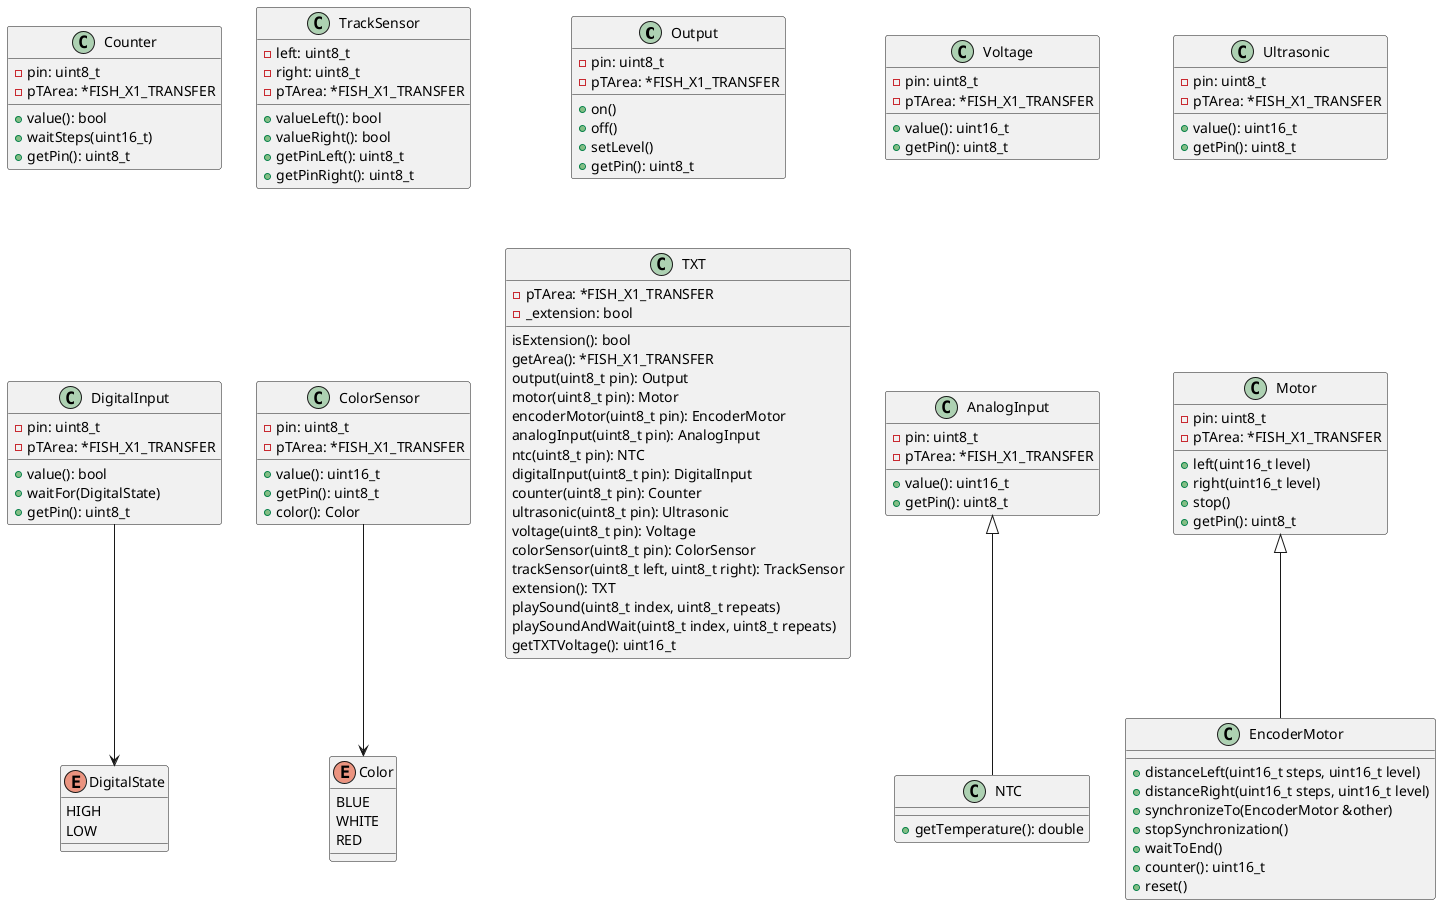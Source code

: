 @startuml low-level-api
class Output {
    -pin: uint8_t
    -pTArea: *FISH_X1_TRANSFER

    +on()
    +off()
    +setLevel()
    +getPin(): uint8_t
}

class DigitalInput {
    -pin: uint8_t
    -pTArea: *FISH_X1_TRANSFER

    +value(): bool
    +waitFor(DigitalState)
    +getPin(): uint8_t
}

class Counter {
    -pin: uint8_t
    -pTArea: *FISH_X1_TRANSFER

    +value(): bool
    +waitSteps(uint16_t)
    +getPin(): uint8_t
}

class AnalogInput {
    -pin: uint8_t
    -pTArea: *FISH_X1_TRANSFER

    +value(): uint16_t
    +getPin(): uint8_t
}

class NTC {
    +getTemperature(): double
}

class Ultrasonic {
    -pin: uint8_t
    -pTArea: *FISH_X1_TRANSFER

    +value(): uint16_t
    +getPin(): uint8_t
}

class ColorSensor {
    -pin: uint8_t
    -pTArea: *FISH_X1_TRANSFER

    +value(): uint16_t
    +getPin(): uint8_t
    +color(): Color
}

class Voltage {
    -pin: uint8_t
    -pTArea: *FISH_X1_TRANSFER

    +value(): uint16_t
    +getPin(): uint8_t
}

class TrackSensor {
    -left: uint8_t
    -right: uint8_t
    -pTArea: *FISH_X1_TRANSFER

    +valueLeft(): bool
    +valueRight(): bool
    +getPinLeft(): uint8_t
    +getPinRight(): uint8_t
}

class Motor {
    -pin: uint8_t
    -pTArea: *FISH_X1_TRANSFER

    +left(uint16_t level)
    +right(uint16_t level)
    +stop()
    +getPin(): uint8_t
}

class EncoderMotor {
    +distanceLeft(uint16_t steps, uint16_t level)
    +distanceRight(uint16_t steps, uint16_t level)
    +synchronizeTo(EncoderMotor &other)
    +stopSynchronization()
    +waitToEnd()
    +counter(): uint16_t
    +reset()
}

class TXT {
    -pTArea: *FISH_X1_TRANSFER
    -_extension: bool

    isExtension(): bool
    getArea(): *FISH_X1_TRANSFER
    output(uint8_t pin): Output
    motor(uint8_t pin): Motor
    encoderMotor(uint8_t pin): EncoderMotor
    analogInput(uint8_t pin): AnalogInput
    ntc(uint8_t pin): NTC
    digitalInput(uint8_t pin): DigitalInput
    counter(uint8_t pin): Counter
    ultrasonic(uint8_t pin): Ultrasonic
    voltage(uint8_t pin): Voltage
    colorSensor(uint8_t pin): ColorSensor
    trackSensor(uint8_t left, uint8_t right): TrackSensor
    extension(): TXT
    playSound(uint8_t index, uint8_t repeats)
    playSoundAndWait(uint8_t index, uint8_t repeats)
    getTXTVoltage(): uint16_t
}

enum Color {
    BLUE
    WHITE
    RED
}

enum DigitalState {
    HIGH
    LOW
}

AnalogInput <|-- NTC
Motor <|-- EncoderMotor

ColorSensor --> Color
DigitalInput --> DigitalState

Voltage -[hidden]-> AnalogInput
TrackSensor -[hidden]-> ColorSensor
Counter -[hidden]-> DigitalInput
Ultrasonic -[hidden]-> Motor
Output -[hidden]-> TXT
Counter -[hidden]> TrackSensor
@enduml

TXT --> Output
TXT --> Motor
TXT --> EncoderMotor
TXT --> AnalogInput
TXT --> NTC
TXT --> DigitalInput
TXT --> Counter
TXT --> Ultrasonic
TXT --> Voltage
TXT --> ColorSensor
TXT --> TrackSensor

@startuml high-level-api
enum AxisState {
    UNREFERENCED
    READY
    LEFT
    RIGHT
}

enum ButtonMode {
    CLOSER
    OPENER
}

abstract PosAxis {
    +getPos(): uint16_t
    +reference()
    +referenceAsync(): std::thread
    +moveAbsolut(uint16_t destination): bool
    +moveAbsolutAsync(uint16_t destination): std::thread
    +moveRelative(int16_t distance): bool
    +moveRelativeAsync(int16_t distance): std::thread
    +stop()
    +setSpeed(uint16_t speed)
    +getState(): AxisState
    +getRefButtonMode(): ButtonMode
    +setRefButtonMode(ButtonMode mode)
}

class AxisEM {
    -em: EncoderMotor
    -ref: DigitalInput
    -pos: uint16_t
    -dest: uint16_t
    -maxPos: uint16_t
    -speed: uint16_t
    -state: AxisState
    -mode: ButtonMode
    -drive()
}

class AxisXS {
    -m: Motor
    -ref: DigitalInput
    -counter: DigitalInput
    -pos: uint16_t
    -dest: uint16_t
    -maxPos: uint16_t
    -speed: uint16_t
    -state: AxisState
    -mode: ButtonMode
    -drive()
}

class NRefAxis
{
    #m: Motor
    #speed: uint16_t
    #postitions: std::vector<std::pair<DigitalInput, ButtonMode>>
    #state: AxisState
    #lastpos: uint8_t

    +reference()
    +referenceAsync(): std::thread
    +isPos(uint8_t pos): bool
    +pos(uint8_t pos)
    +posAsync(uint8_t pos): std::thread
    +setSpeed(uint16_t speed_)
    +setButtonMode(uint8_t, ButtonMode mode)
}

class TwoRefAxis {
    +pos1()
    +pos2()
    +pos1Async(): std::thread
    +pos2Async(): std::thread
    +isPos1(): bool
    +isPos2(): bool
}

PosAxis -(0- AxisEM
PosAxis -(0- AxisXS
NRefAxis <|-- TwoRefAxis
ButtonMode <-- NRefAxis
AxisState <-- NRefAxis
AxisState <-- PosAxis
ButtonMode <-- PosAxis
@enduml